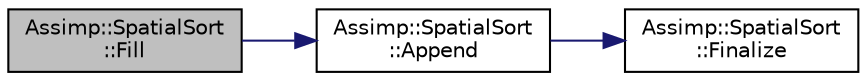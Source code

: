 digraph "Assimp::SpatialSort::Fill"
{
  edge [fontname="Helvetica",fontsize="10",labelfontname="Helvetica",labelfontsize="10"];
  node [fontname="Helvetica",fontsize="10",shape=record];
  rankdir="LR";
  Node1 [label="Assimp::SpatialSort\l::Fill",height=0.2,width=0.4,color="black", fillcolor="grey75", style="filled", fontcolor="black"];
  Node1 -> Node2 [color="midnightblue",fontsize="10",style="solid",fontname="Helvetica"];
  Node2 [label="Assimp::SpatialSort\l::Append",height=0.2,width=0.4,color="black", fillcolor="white", style="filled",URL="$class_assimp_1_1_spatial_sort.html#acc7813f0ab385e7744890b92f12c8fd8"];
  Node2 -> Node3 [color="midnightblue",fontsize="10",style="solid",fontname="Helvetica"];
  Node3 [label="Assimp::SpatialSort\l::Finalize",height=0.2,width=0.4,color="black", fillcolor="white", style="filled",URL="$class_assimp_1_1_spatial_sort.html#a28ddec1cbbce9f157dd1457f5f7f07d4"];
}
